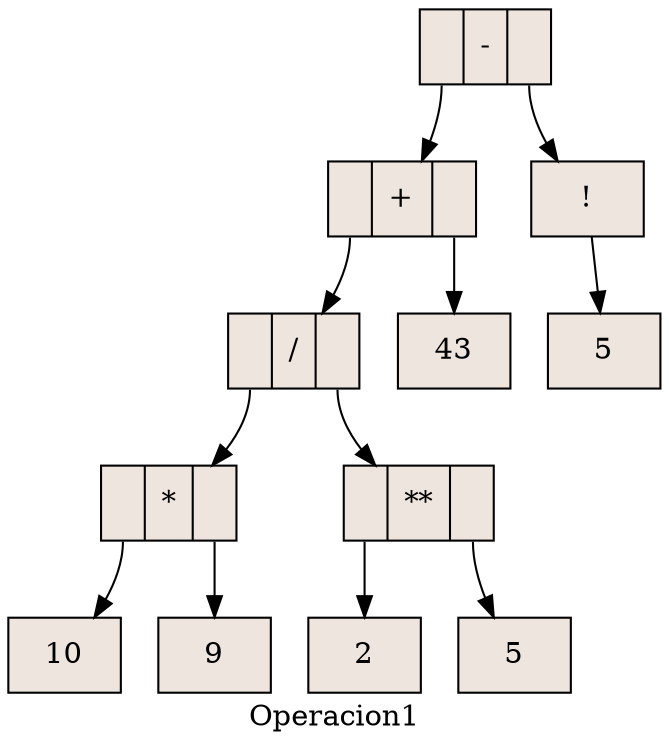 digraph grafica{
rankdir=TB;
node [shape = record, style=filled, fillcolor=seashell2];
	label="Operacion1"
	nododiez [label="10"];
	nodoNueve [label="9"];
	nodoDos [label="2"];
	nodoCinco [label="5"];
	nodoCuarenta [label="43"];
	nodoFact [label="!"];
	nodoCinco2 [label="5"];

	nodoMul [label="<C0>|*|<C1>"];
	nodoMul:C0 ->nododiez;
	nodoMul:C1 ->nodoNueve;

	nodoPot [label="<C0>|**|<C1>"];
	nodoPot:C0 ->nodoDos;
	nodoPot:C1 ->nodoCinco;

	nodoDiv [label="<C0>|/|<C1>"];
	nodoDiv:C0 ->nodoMul;
	nodoDiv:C1 ->nodoPot;

	nodoMas [label="<C0>|+|<C1>"];
	nodoMas:C0 ->nodoDiv;
	nodoMas:C1 ->nodoCuarenta;

	nodoMenos [label="<C0>|-|<C1>"];
	nodoMenos:C0 ->nodoMas;
	nodoMenos:C1 ->nodoFact;

	nodoFact [label="<C0>!"];
	nodoFact:C0 -> nodoCinco2;
}